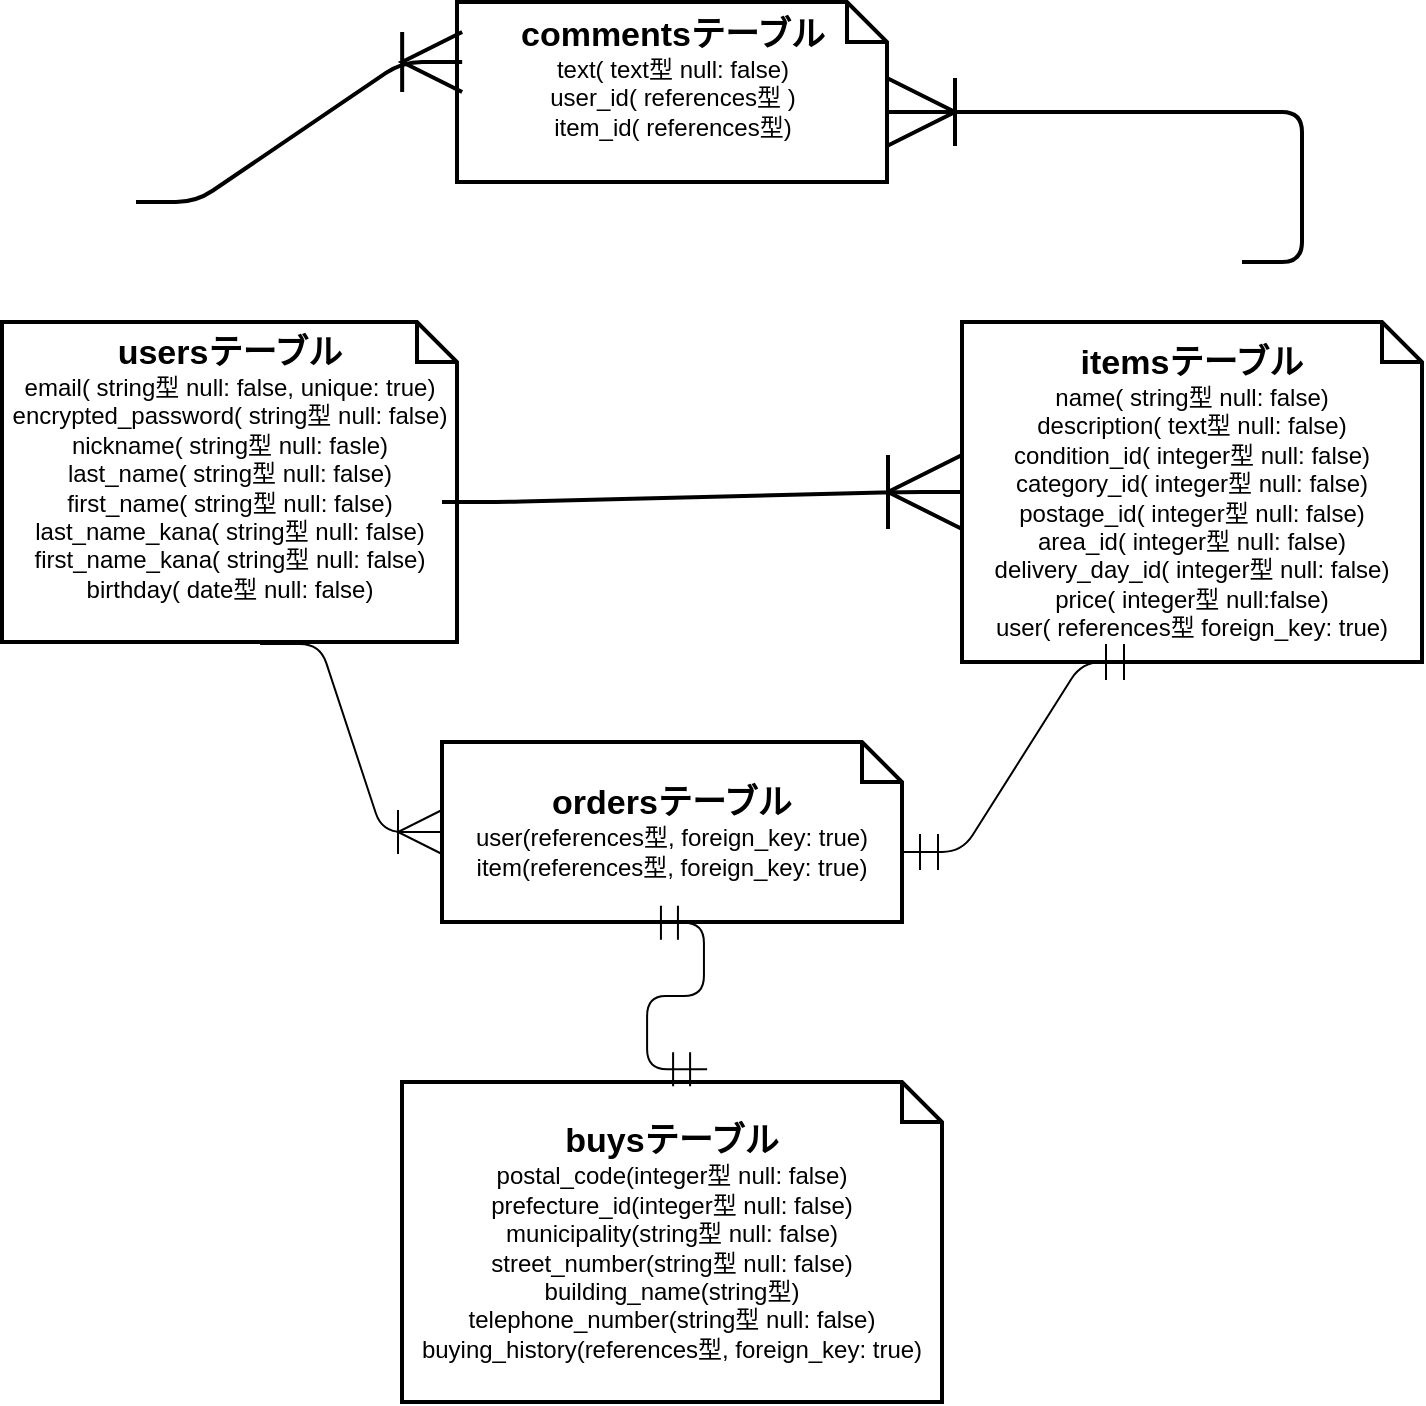 <mxfile>
    <diagram id="It_ow-GQ5i8kkrLPMi8p" name="ページ1">
        <mxGraphModel dx="1765" dy="480" grid="1" gridSize="10" guides="1" tooltips="1" connect="1" arrows="1" fold="1" page="1" pageScale="1" pageWidth="1169" pageHeight="827" math="0" shadow="0">
            <root>
                <mxCell id="0"/>
                <mxCell id="1" parent="0"/>
                <mxCell id="33" value="&lt;b&gt;&lt;font style=&quot;font-size: 17px&quot;&gt;usersテーブル&lt;/font&gt;&lt;/b&gt;&lt;br&gt;email( string型 null: false, unique: true)&lt;br&gt;encrypted_password( string型 null: false)&lt;br&gt;nickname( string型 null: fasle)&lt;br&gt;last_name( string型 null: false)&lt;br&gt;first_name( string型 null: false)&lt;br&gt;last_name_kana( string型 null: false)&lt;br&gt;first_name_kana( string型 null: false)&lt;br&gt;birthday( date型 null: false)&lt;br&gt;&lt;div style=&quot;text-align: left&quot;&gt;&lt;br&gt;&lt;/div&gt;" style="shape=note;size=20;whiteSpace=wrap;html=1;strokeWidth=2;" parent="1" vertex="1">
                    <mxGeometry x="-60" y="180" width="227.5" height="160" as="geometry"/>
                </mxCell>
                <mxCell id="56" value="&lt;span&gt;&lt;font&gt;&lt;font style=&quot;font-size: 17px&quot;&gt;&lt;b&gt;commentsテーブル&lt;/b&gt;&lt;/font&gt;&lt;br&gt;text( text型 null: false)&lt;br&gt;user_id( references型 )&lt;br&gt;item_id( references型)&lt;br&gt;&lt;br&gt;&lt;/font&gt;&lt;/span&gt;" style="shape=note;size=20;whiteSpace=wrap;html=1;strokeWidth=2;" parent="1" vertex="1">
                    <mxGeometry x="167.5" y="20" width="215" height="90" as="geometry"/>
                </mxCell>
                <mxCell id="57" value="&lt;font style=&quot;font-size: 17px&quot;&gt;&lt;b&gt;itemsテーブル&lt;br&gt;&lt;/b&gt;&lt;/font&gt;name( string型 null: false)&lt;br&gt;description( text型 null: false)&lt;br&gt;condition_id( integer型 null: false)&lt;br&gt;category_id( integer型 null: false)&lt;br&gt;postage_id( integer型 null: false)&lt;br&gt;area_id( integer型 null: false)&lt;br&gt;delivery_day_id( integer型 null: false)&lt;br&gt;price( integer型 null:false)&lt;br&gt;user( references型 foreign_key: true)" style="shape=note;size=20;whiteSpace=wrap;html=1;strokeWidth=2;" parent="1" vertex="1">
                    <mxGeometry x="420" y="180" width="230" height="170" as="geometry"/>
                </mxCell>
                <mxCell id="58" value="&lt;font style=&quot;font-size: 17px&quot;&gt;&lt;b&gt;buysテーブル&lt;/b&gt;&lt;/font&gt;&lt;br&gt;postal_code(integer型 null: false)&lt;br&gt;prefecture_id(integer型 null: false)&lt;br&gt;municipality(string型 null: false)&lt;br&gt;street_number(string型 null: false)&lt;br&gt;building_name(string型)&lt;br&gt;telephone_number(string型 null: false)&lt;br&gt;buying_history(references型, foreign_key: true)" style="shape=note;size=20;whiteSpace=wrap;html=1;strokeWidth=2;" parent="1" vertex="1">
                    <mxGeometry x="140" y="560" width="270" height="160" as="geometry"/>
                </mxCell>
                <mxCell id="60" value="" style="edgeStyle=entityRelationEdgeStyle;fontSize=12;html=1;endArrow=ERoneToMany;exitX=0;exitY=0;exitDx=220;exitDy=90;exitPerimeter=0;entryX=0;entryY=0.5;entryDx=0;entryDy=0;entryPerimeter=0;strokeWidth=2;endSize=34;" parent="1" source="33" target="57" edge="1">
                    <mxGeometry width="100" height="100" relative="1" as="geometry">
                        <mxPoint x="180" y="360" as="sourcePoint"/>
                        <mxPoint x="390" y="270" as="targetPoint"/>
                    </mxGeometry>
                </mxCell>
                <mxCell id="61" value="" style="edgeStyle=entityRelationEdgeStyle;fontSize=12;html=1;endArrow=ERoneToMany;strokeWidth=2;entryX=0;entryY=0;entryDx=215;entryDy=55;entryPerimeter=0;endSize=31;" parent="1" target="56" edge="1">
                    <mxGeometry width="100" height="100" relative="1" as="geometry">
                        <mxPoint x="560" y="150" as="sourcePoint"/>
                        <mxPoint x="320" y="200" as="targetPoint"/>
                    </mxGeometry>
                </mxCell>
                <mxCell id="62" value="" style="edgeStyle=entityRelationEdgeStyle;fontSize=12;html=1;endArrow=ERoneToMany;strokeWidth=2;entryX=0.012;entryY=0.333;entryDx=0;entryDy=0;entryPerimeter=0;endSize=27;" parent="1" target="56" edge="1">
                    <mxGeometry width="100" height="100" relative="1" as="geometry">
                        <mxPoint x="7" y="120" as="sourcePoint"/>
                        <mxPoint x="120" y="70" as="targetPoint"/>
                    </mxGeometry>
                </mxCell>
                <mxCell id="65" value="&lt;font style=&quot;font-size: 17px&quot;&gt;&lt;b&gt;ordersテーブル&lt;/b&gt;&lt;/font&gt;&lt;br&gt;user(references型, foreign_key: true)&lt;br&gt;item(references型, foreign_key: true)" style="shape=note;size=20;whiteSpace=wrap;html=1;strokeWidth=2;" parent="1" vertex="1">
                    <mxGeometry x="160" y="390" width="230" height="90" as="geometry"/>
                </mxCell>
                <mxCell id="66" value="" style="edgeStyle=entityRelationEdgeStyle;fontSize=12;html=1;endArrow=ERmandOne;startArrow=ERmandOne;endSize=15;startSize=15;exitX=0.439;exitY=1.004;exitDx=0;exitDy=0;exitPerimeter=0;entryX=0.565;entryY=-0.04;entryDx=0;entryDy=0;entryPerimeter=0;" parent="1" source="65" target="58" edge="1">
                    <mxGeometry width="100" height="100" relative="1" as="geometry">
                        <mxPoint x="240" y="520" as="sourcePoint"/>
                        <mxPoint x="290" y="590" as="targetPoint"/>
                    </mxGeometry>
                </mxCell>
                <mxCell id="67" value="" style="edgeStyle=entityRelationEdgeStyle;fontSize=12;html=1;endArrow=ERoneToMany;exitX=0.567;exitY=1.006;exitDx=0;exitDy=0;exitPerimeter=0;endSize=20;entryX=0;entryY=0.5;entryDx=0;entryDy=0;entryPerimeter=0;" parent="1" source="33" target="65" edge="1">
                    <mxGeometry width="100" height="100" relative="1" as="geometry">
                        <mxPoint x="90" y="470" as="sourcePoint"/>
                        <mxPoint x="110" y="440" as="targetPoint"/>
                    </mxGeometry>
                </mxCell>
                <mxCell id="70" value="" style="edgeStyle=entityRelationEdgeStyle;fontSize=12;html=1;endArrow=ERmandOne;startArrow=ERmandOne;endSize=16;startSize=16;exitX=0;exitY=0;exitDx=230;exitDy=55;exitPerimeter=0;" parent="1" source="65" edge="1">
                    <mxGeometry width="100" height="100" relative="1" as="geometry">
                        <mxPoint x="470" y="459" as="sourcePoint"/>
                        <mxPoint x="510" y="350" as="targetPoint"/>
                    </mxGeometry>
                </mxCell>
            </root>
        </mxGraphModel>
    </diagram>
</mxfile>
